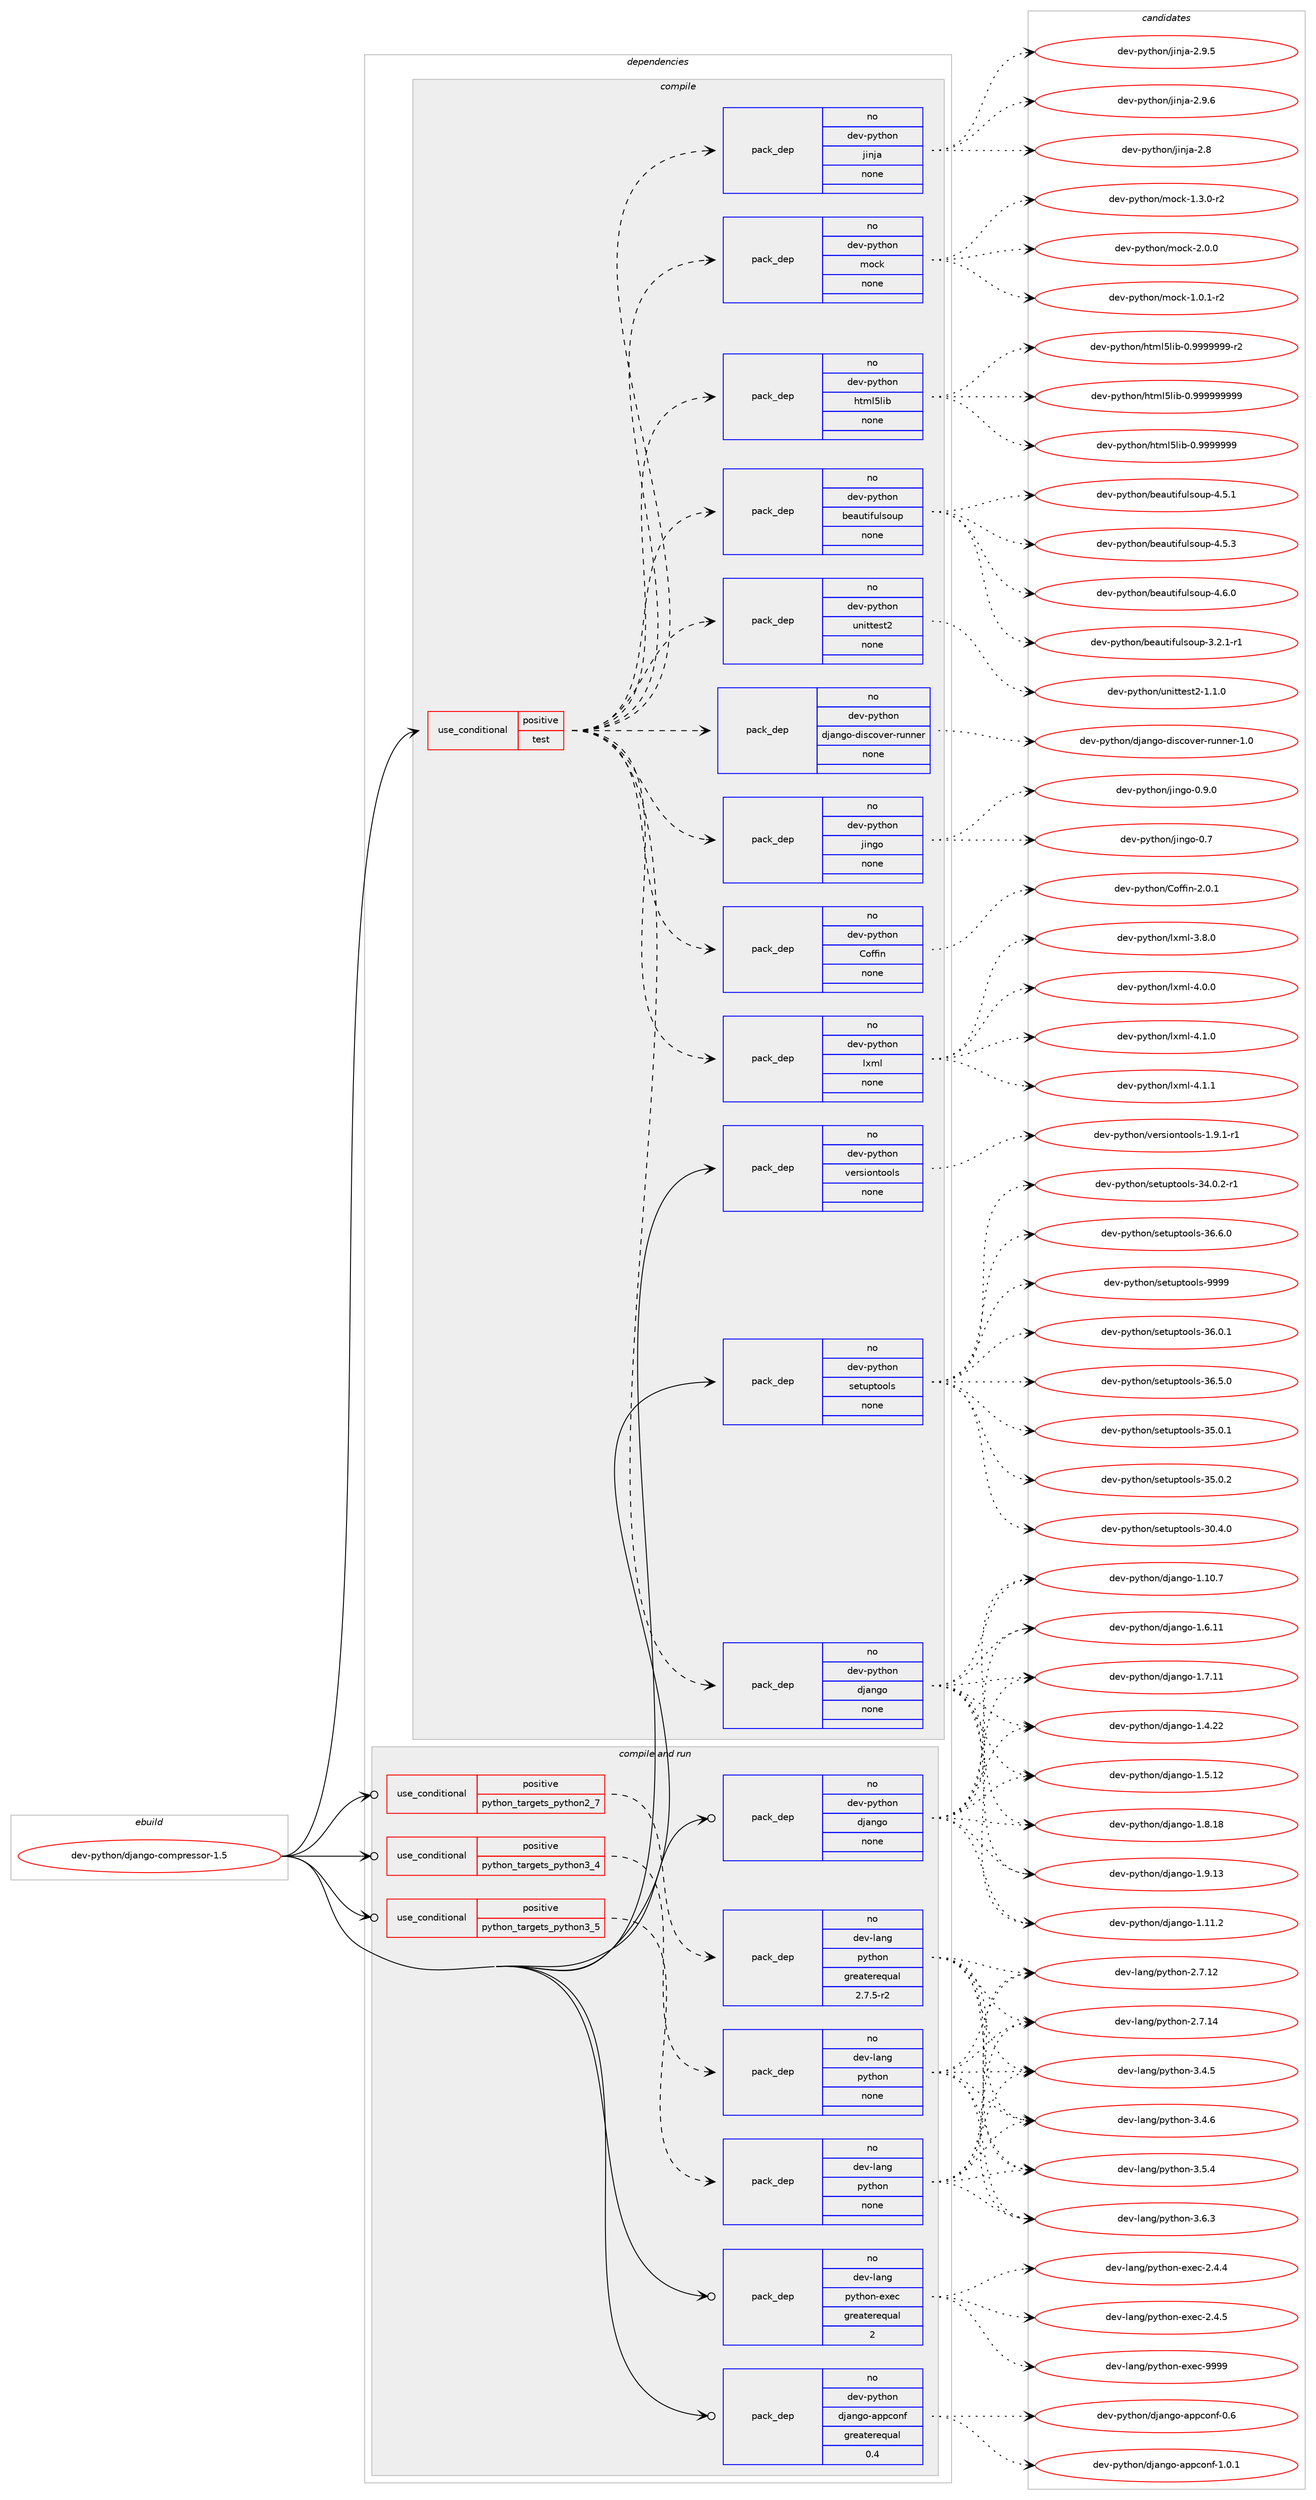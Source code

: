 digraph prolog {

# *************
# Graph options
# *************

newrank=true;
concentrate=true;
compound=true;
graph [rankdir=LR,fontname=Helvetica,fontsize=10,ranksep=1.5];#, ranksep=2.5, nodesep=0.2];
edge  [arrowhead=vee];
node  [fontname=Helvetica,fontsize=10];

# **********
# The ebuild
# **********

subgraph cluster_leftcol {
color=gray;
rank=same;
label=<<i>ebuild</i>>;
id [label="dev-python/django-compressor-1.5", color=red, width=4, href="../dev-python/django-compressor-1.5.svg"];
}

# ****************
# The dependencies
# ****************

subgraph cluster_midcol {
color=gray;
label=<<i>dependencies</i>>;
subgraph cluster_compile {
fillcolor="#eeeeee";
style=filled;
label=<<i>compile</i>>;
subgraph cond31706 {
dependency153777 [label=<<TABLE BORDER="0" CELLBORDER="1" CELLSPACING="0" CELLPADDING="4"><TR><TD ROWSPAN="3" CELLPADDING="10">use_conditional</TD></TR><TR><TD>positive</TD></TR><TR><TD>test</TD></TR></TABLE>>, shape=none, color=red];
subgraph pack118239 {
dependency153778 [label=<<TABLE BORDER="0" CELLBORDER="1" CELLSPACING="0" CELLPADDING="4" WIDTH="220"><TR><TD ROWSPAN="6" CELLPADDING="30">pack_dep</TD></TR><TR><TD WIDTH="110">no</TD></TR><TR><TD>dev-python</TD></TR><TR><TD>django</TD></TR><TR><TD>none</TD></TR><TR><TD></TD></TR></TABLE>>, shape=none, color=blue];
}
dependency153777:e -> dependency153778:w [weight=20,style="dashed",arrowhead="vee"];
subgraph pack118240 {
dependency153779 [label=<<TABLE BORDER="0" CELLBORDER="1" CELLSPACING="0" CELLPADDING="4" WIDTH="220"><TR><TD ROWSPAN="6" CELLPADDING="30">pack_dep</TD></TR><TR><TD WIDTH="110">no</TD></TR><TR><TD>dev-python</TD></TR><TR><TD>django-discover-runner</TD></TR><TR><TD>none</TD></TR><TR><TD></TD></TR></TABLE>>, shape=none, color=blue];
}
dependency153777:e -> dependency153779:w [weight=20,style="dashed",arrowhead="vee"];
subgraph pack118241 {
dependency153780 [label=<<TABLE BORDER="0" CELLBORDER="1" CELLSPACING="0" CELLPADDING="4" WIDTH="220"><TR><TD ROWSPAN="6" CELLPADDING="30">pack_dep</TD></TR><TR><TD WIDTH="110">no</TD></TR><TR><TD>dev-python</TD></TR><TR><TD>unittest2</TD></TR><TR><TD>none</TD></TR><TR><TD></TD></TR></TABLE>>, shape=none, color=blue];
}
dependency153777:e -> dependency153780:w [weight=20,style="dashed",arrowhead="vee"];
subgraph pack118242 {
dependency153781 [label=<<TABLE BORDER="0" CELLBORDER="1" CELLSPACING="0" CELLPADDING="4" WIDTH="220"><TR><TD ROWSPAN="6" CELLPADDING="30">pack_dep</TD></TR><TR><TD WIDTH="110">no</TD></TR><TR><TD>dev-python</TD></TR><TR><TD>beautifulsoup</TD></TR><TR><TD>none</TD></TR><TR><TD></TD></TR></TABLE>>, shape=none, color=blue];
}
dependency153777:e -> dependency153781:w [weight=20,style="dashed",arrowhead="vee"];
subgraph pack118243 {
dependency153782 [label=<<TABLE BORDER="0" CELLBORDER="1" CELLSPACING="0" CELLPADDING="4" WIDTH="220"><TR><TD ROWSPAN="6" CELLPADDING="30">pack_dep</TD></TR><TR><TD WIDTH="110">no</TD></TR><TR><TD>dev-python</TD></TR><TR><TD>html5lib</TD></TR><TR><TD>none</TD></TR><TR><TD></TD></TR></TABLE>>, shape=none, color=blue];
}
dependency153777:e -> dependency153782:w [weight=20,style="dashed",arrowhead="vee"];
subgraph pack118244 {
dependency153783 [label=<<TABLE BORDER="0" CELLBORDER="1" CELLSPACING="0" CELLPADDING="4" WIDTH="220"><TR><TD ROWSPAN="6" CELLPADDING="30">pack_dep</TD></TR><TR><TD WIDTH="110">no</TD></TR><TR><TD>dev-python</TD></TR><TR><TD>mock</TD></TR><TR><TD>none</TD></TR><TR><TD></TD></TR></TABLE>>, shape=none, color=blue];
}
dependency153777:e -> dependency153783:w [weight=20,style="dashed",arrowhead="vee"];
subgraph pack118245 {
dependency153784 [label=<<TABLE BORDER="0" CELLBORDER="1" CELLSPACING="0" CELLPADDING="4" WIDTH="220"><TR><TD ROWSPAN="6" CELLPADDING="30">pack_dep</TD></TR><TR><TD WIDTH="110">no</TD></TR><TR><TD>dev-python</TD></TR><TR><TD>jinja</TD></TR><TR><TD>none</TD></TR><TR><TD></TD></TR></TABLE>>, shape=none, color=blue];
}
dependency153777:e -> dependency153784:w [weight=20,style="dashed",arrowhead="vee"];
subgraph pack118246 {
dependency153785 [label=<<TABLE BORDER="0" CELLBORDER="1" CELLSPACING="0" CELLPADDING="4" WIDTH="220"><TR><TD ROWSPAN="6" CELLPADDING="30">pack_dep</TD></TR><TR><TD WIDTH="110">no</TD></TR><TR><TD>dev-python</TD></TR><TR><TD>lxml</TD></TR><TR><TD>none</TD></TR><TR><TD></TD></TR></TABLE>>, shape=none, color=blue];
}
dependency153777:e -> dependency153785:w [weight=20,style="dashed",arrowhead="vee"];
subgraph pack118247 {
dependency153786 [label=<<TABLE BORDER="0" CELLBORDER="1" CELLSPACING="0" CELLPADDING="4" WIDTH="220"><TR><TD ROWSPAN="6" CELLPADDING="30">pack_dep</TD></TR><TR><TD WIDTH="110">no</TD></TR><TR><TD>dev-python</TD></TR><TR><TD>Coffin</TD></TR><TR><TD>none</TD></TR><TR><TD></TD></TR></TABLE>>, shape=none, color=blue];
}
dependency153777:e -> dependency153786:w [weight=20,style="dashed",arrowhead="vee"];
subgraph pack118248 {
dependency153787 [label=<<TABLE BORDER="0" CELLBORDER="1" CELLSPACING="0" CELLPADDING="4" WIDTH="220"><TR><TD ROWSPAN="6" CELLPADDING="30">pack_dep</TD></TR><TR><TD WIDTH="110">no</TD></TR><TR><TD>dev-python</TD></TR><TR><TD>jingo</TD></TR><TR><TD>none</TD></TR><TR><TD></TD></TR></TABLE>>, shape=none, color=blue];
}
dependency153777:e -> dependency153787:w [weight=20,style="dashed",arrowhead="vee"];
}
id:e -> dependency153777:w [weight=20,style="solid",arrowhead="vee"];
subgraph pack118249 {
dependency153788 [label=<<TABLE BORDER="0" CELLBORDER="1" CELLSPACING="0" CELLPADDING="4" WIDTH="220"><TR><TD ROWSPAN="6" CELLPADDING="30">pack_dep</TD></TR><TR><TD WIDTH="110">no</TD></TR><TR><TD>dev-python</TD></TR><TR><TD>setuptools</TD></TR><TR><TD>none</TD></TR><TR><TD></TD></TR></TABLE>>, shape=none, color=blue];
}
id:e -> dependency153788:w [weight=20,style="solid",arrowhead="vee"];
subgraph pack118250 {
dependency153789 [label=<<TABLE BORDER="0" CELLBORDER="1" CELLSPACING="0" CELLPADDING="4" WIDTH="220"><TR><TD ROWSPAN="6" CELLPADDING="30">pack_dep</TD></TR><TR><TD WIDTH="110">no</TD></TR><TR><TD>dev-python</TD></TR><TR><TD>versiontools</TD></TR><TR><TD>none</TD></TR><TR><TD></TD></TR></TABLE>>, shape=none, color=blue];
}
id:e -> dependency153789:w [weight=20,style="solid",arrowhead="vee"];
}
subgraph cluster_compileandrun {
fillcolor="#eeeeee";
style=filled;
label=<<i>compile and run</i>>;
subgraph cond31707 {
dependency153790 [label=<<TABLE BORDER="0" CELLBORDER="1" CELLSPACING="0" CELLPADDING="4"><TR><TD ROWSPAN="3" CELLPADDING="10">use_conditional</TD></TR><TR><TD>positive</TD></TR><TR><TD>python_targets_python2_7</TD></TR></TABLE>>, shape=none, color=red];
subgraph pack118251 {
dependency153791 [label=<<TABLE BORDER="0" CELLBORDER="1" CELLSPACING="0" CELLPADDING="4" WIDTH="220"><TR><TD ROWSPAN="6" CELLPADDING="30">pack_dep</TD></TR><TR><TD WIDTH="110">no</TD></TR><TR><TD>dev-lang</TD></TR><TR><TD>python</TD></TR><TR><TD>greaterequal</TD></TR><TR><TD>2.7.5-r2</TD></TR></TABLE>>, shape=none, color=blue];
}
dependency153790:e -> dependency153791:w [weight=20,style="dashed",arrowhead="vee"];
}
id:e -> dependency153790:w [weight=20,style="solid",arrowhead="odotvee"];
subgraph cond31708 {
dependency153792 [label=<<TABLE BORDER="0" CELLBORDER="1" CELLSPACING="0" CELLPADDING="4"><TR><TD ROWSPAN="3" CELLPADDING="10">use_conditional</TD></TR><TR><TD>positive</TD></TR><TR><TD>python_targets_python3_4</TD></TR></TABLE>>, shape=none, color=red];
subgraph pack118252 {
dependency153793 [label=<<TABLE BORDER="0" CELLBORDER="1" CELLSPACING="0" CELLPADDING="4" WIDTH="220"><TR><TD ROWSPAN="6" CELLPADDING="30">pack_dep</TD></TR><TR><TD WIDTH="110">no</TD></TR><TR><TD>dev-lang</TD></TR><TR><TD>python</TD></TR><TR><TD>none</TD></TR><TR><TD></TD></TR></TABLE>>, shape=none, color=blue];
}
dependency153792:e -> dependency153793:w [weight=20,style="dashed",arrowhead="vee"];
}
id:e -> dependency153792:w [weight=20,style="solid",arrowhead="odotvee"];
subgraph cond31709 {
dependency153794 [label=<<TABLE BORDER="0" CELLBORDER="1" CELLSPACING="0" CELLPADDING="4"><TR><TD ROWSPAN="3" CELLPADDING="10">use_conditional</TD></TR><TR><TD>positive</TD></TR><TR><TD>python_targets_python3_5</TD></TR></TABLE>>, shape=none, color=red];
subgraph pack118253 {
dependency153795 [label=<<TABLE BORDER="0" CELLBORDER="1" CELLSPACING="0" CELLPADDING="4" WIDTH="220"><TR><TD ROWSPAN="6" CELLPADDING="30">pack_dep</TD></TR><TR><TD WIDTH="110">no</TD></TR><TR><TD>dev-lang</TD></TR><TR><TD>python</TD></TR><TR><TD>none</TD></TR><TR><TD></TD></TR></TABLE>>, shape=none, color=blue];
}
dependency153794:e -> dependency153795:w [weight=20,style="dashed",arrowhead="vee"];
}
id:e -> dependency153794:w [weight=20,style="solid",arrowhead="odotvee"];
subgraph pack118254 {
dependency153796 [label=<<TABLE BORDER="0" CELLBORDER="1" CELLSPACING="0" CELLPADDING="4" WIDTH="220"><TR><TD ROWSPAN="6" CELLPADDING="30">pack_dep</TD></TR><TR><TD WIDTH="110">no</TD></TR><TR><TD>dev-lang</TD></TR><TR><TD>python-exec</TD></TR><TR><TD>greaterequal</TD></TR><TR><TD>2</TD></TR></TABLE>>, shape=none, color=blue];
}
id:e -> dependency153796:w [weight=20,style="solid",arrowhead="odotvee"];
subgraph pack118255 {
dependency153797 [label=<<TABLE BORDER="0" CELLBORDER="1" CELLSPACING="0" CELLPADDING="4" WIDTH="220"><TR><TD ROWSPAN="6" CELLPADDING="30">pack_dep</TD></TR><TR><TD WIDTH="110">no</TD></TR><TR><TD>dev-python</TD></TR><TR><TD>django</TD></TR><TR><TD>none</TD></TR><TR><TD></TD></TR></TABLE>>, shape=none, color=blue];
}
id:e -> dependency153797:w [weight=20,style="solid",arrowhead="odotvee"];
subgraph pack118256 {
dependency153798 [label=<<TABLE BORDER="0" CELLBORDER="1" CELLSPACING="0" CELLPADDING="4" WIDTH="220"><TR><TD ROWSPAN="6" CELLPADDING="30">pack_dep</TD></TR><TR><TD WIDTH="110">no</TD></TR><TR><TD>dev-python</TD></TR><TR><TD>django-appconf</TD></TR><TR><TD>greaterequal</TD></TR><TR><TD>0.4</TD></TR></TABLE>>, shape=none, color=blue];
}
id:e -> dependency153798:w [weight=20,style="solid",arrowhead="odotvee"];
}
subgraph cluster_run {
fillcolor="#eeeeee";
style=filled;
label=<<i>run</i>>;
}
}

# **************
# The candidates
# **************

subgraph cluster_choices {
rank=same;
color=gray;
label=<<i>candidates</i>>;

subgraph choice118239 {
color=black;
nodesep=1;
choice10010111845112121116104111110471001069711010311145494649484655 [label="dev-python/django-1.10.7", color=red, width=4,href="../dev-python/django-1.10.7.svg"];
choice10010111845112121116104111110471001069711010311145494649494650 [label="dev-python/django-1.11.2", color=red, width=4,href="../dev-python/django-1.11.2.svg"];
choice10010111845112121116104111110471001069711010311145494652465050 [label="dev-python/django-1.4.22", color=red, width=4,href="../dev-python/django-1.4.22.svg"];
choice10010111845112121116104111110471001069711010311145494653464950 [label="dev-python/django-1.5.12", color=red, width=4,href="../dev-python/django-1.5.12.svg"];
choice10010111845112121116104111110471001069711010311145494654464949 [label="dev-python/django-1.6.11", color=red, width=4,href="../dev-python/django-1.6.11.svg"];
choice10010111845112121116104111110471001069711010311145494655464949 [label="dev-python/django-1.7.11", color=red, width=4,href="../dev-python/django-1.7.11.svg"];
choice10010111845112121116104111110471001069711010311145494656464956 [label="dev-python/django-1.8.18", color=red, width=4,href="../dev-python/django-1.8.18.svg"];
choice10010111845112121116104111110471001069711010311145494657464951 [label="dev-python/django-1.9.13", color=red, width=4,href="../dev-python/django-1.9.13.svg"];
dependency153778:e -> choice10010111845112121116104111110471001069711010311145494649484655:w [style=dotted,weight="100"];
dependency153778:e -> choice10010111845112121116104111110471001069711010311145494649494650:w [style=dotted,weight="100"];
dependency153778:e -> choice10010111845112121116104111110471001069711010311145494652465050:w [style=dotted,weight="100"];
dependency153778:e -> choice10010111845112121116104111110471001069711010311145494653464950:w [style=dotted,weight="100"];
dependency153778:e -> choice10010111845112121116104111110471001069711010311145494654464949:w [style=dotted,weight="100"];
dependency153778:e -> choice10010111845112121116104111110471001069711010311145494655464949:w [style=dotted,weight="100"];
dependency153778:e -> choice10010111845112121116104111110471001069711010311145494656464956:w [style=dotted,weight="100"];
dependency153778:e -> choice10010111845112121116104111110471001069711010311145494657464951:w [style=dotted,weight="100"];
}
subgraph choice118240 {
color=black;
nodesep=1;
choice10010111845112121116104111110471001069711010311145100105115991111181011144511411711011010111445494648 [label="dev-python/django-discover-runner-1.0", color=red, width=4,href="../dev-python/django-discover-runner-1.0.svg"];
dependency153779:e -> choice10010111845112121116104111110471001069711010311145100105115991111181011144511411711011010111445494648:w [style=dotted,weight="100"];
}
subgraph choice118241 {
color=black;
nodesep=1;
choice100101118451121211161041111104711711010511611610111511650454946494648 [label="dev-python/unittest2-1.1.0", color=red, width=4,href="../dev-python/unittest2-1.1.0.svg"];
dependency153780:e -> choice100101118451121211161041111104711711010511611610111511650454946494648:w [style=dotted,weight="100"];
}
subgraph choice118242 {
color=black;
nodesep=1;
choice100101118451121211161041111104798101971171161051021171081151111171124551465046494511449 [label="dev-python/beautifulsoup-3.2.1-r1", color=red, width=4,href="../dev-python/beautifulsoup-3.2.1-r1.svg"];
choice10010111845112121116104111110479810197117116105102117108115111117112455246534649 [label="dev-python/beautifulsoup-4.5.1", color=red, width=4,href="../dev-python/beautifulsoup-4.5.1.svg"];
choice10010111845112121116104111110479810197117116105102117108115111117112455246534651 [label="dev-python/beautifulsoup-4.5.3", color=red, width=4,href="../dev-python/beautifulsoup-4.5.3.svg"];
choice10010111845112121116104111110479810197117116105102117108115111117112455246544648 [label="dev-python/beautifulsoup-4.6.0", color=red, width=4,href="../dev-python/beautifulsoup-4.6.0.svg"];
dependency153781:e -> choice100101118451121211161041111104798101971171161051021171081151111171124551465046494511449:w [style=dotted,weight="100"];
dependency153781:e -> choice10010111845112121116104111110479810197117116105102117108115111117112455246534649:w [style=dotted,weight="100"];
dependency153781:e -> choice10010111845112121116104111110479810197117116105102117108115111117112455246534651:w [style=dotted,weight="100"];
dependency153781:e -> choice10010111845112121116104111110479810197117116105102117108115111117112455246544648:w [style=dotted,weight="100"];
}
subgraph choice118243 {
color=black;
nodesep=1;
choice1001011184511212111610411111047104116109108531081059845484657575757575757 [label="dev-python/html5lib-0.9999999", color=red, width=4,href="../dev-python/html5lib-0.9999999.svg"];
choice10010111845112121116104111110471041161091085310810598454846575757575757574511450 [label="dev-python/html5lib-0.9999999-r2", color=red, width=4,href="../dev-python/html5lib-0.9999999-r2.svg"];
choice10010111845112121116104111110471041161091085310810598454846575757575757575757 [label="dev-python/html5lib-0.999999999", color=red, width=4,href="../dev-python/html5lib-0.999999999.svg"];
dependency153782:e -> choice1001011184511212111610411111047104116109108531081059845484657575757575757:w [style=dotted,weight="100"];
dependency153782:e -> choice10010111845112121116104111110471041161091085310810598454846575757575757574511450:w [style=dotted,weight="100"];
dependency153782:e -> choice10010111845112121116104111110471041161091085310810598454846575757575757575757:w [style=dotted,weight="100"];
}
subgraph choice118244 {
color=black;
nodesep=1;
choice1001011184511212111610411111047109111991074549464846494511450 [label="dev-python/mock-1.0.1-r2", color=red, width=4,href="../dev-python/mock-1.0.1-r2.svg"];
choice1001011184511212111610411111047109111991074549465146484511450 [label="dev-python/mock-1.3.0-r2", color=red, width=4,href="../dev-python/mock-1.3.0-r2.svg"];
choice100101118451121211161041111104710911199107455046484648 [label="dev-python/mock-2.0.0", color=red, width=4,href="../dev-python/mock-2.0.0.svg"];
dependency153783:e -> choice1001011184511212111610411111047109111991074549464846494511450:w [style=dotted,weight="100"];
dependency153783:e -> choice1001011184511212111610411111047109111991074549465146484511450:w [style=dotted,weight="100"];
dependency153783:e -> choice100101118451121211161041111104710911199107455046484648:w [style=dotted,weight="100"];
}
subgraph choice118245 {
color=black;
nodesep=1;
choice10010111845112121116104111110471061051101069745504656 [label="dev-python/jinja-2.8", color=red, width=4,href="../dev-python/jinja-2.8.svg"];
choice100101118451121211161041111104710610511010697455046574653 [label="dev-python/jinja-2.9.5", color=red, width=4,href="../dev-python/jinja-2.9.5.svg"];
choice100101118451121211161041111104710610511010697455046574654 [label="dev-python/jinja-2.9.6", color=red, width=4,href="../dev-python/jinja-2.9.6.svg"];
dependency153784:e -> choice10010111845112121116104111110471061051101069745504656:w [style=dotted,weight="100"];
dependency153784:e -> choice100101118451121211161041111104710610511010697455046574653:w [style=dotted,weight="100"];
dependency153784:e -> choice100101118451121211161041111104710610511010697455046574654:w [style=dotted,weight="100"];
}
subgraph choice118246 {
color=black;
nodesep=1;
choice1001011184511212111610411111047108120109108455146564648 [label="dev-python/lxml-3.8.0", color=red, width=4,href="../dev-python/lxml-3.8.0.svg"];
choice1001011184511212111610411111047108120109108455246484648 [label="dev-python/lxml-4.0.0", color=red, width=4,href="../dev-python/lxml-4.0.0.svg"];
choice1001011184511212111610411111047108120109108455246494648 [label="dev-python/lxml-4.1.0", color=red, width=4,href="../dev-python/lxml-4.1.0.svg"];
choice1001011184511212111610411111047108120109108455246494649 [label="dev-python/lxml-4.1.1", color=red, width=4,href="../dev-python/lxml-4.1.1.svg"];
dependency153785:e -> choice1001011184511212111610411111047108120109108455146564648:w [style=dotted,weight="100"];
dependency153785:e -> choice1001011184511212111610411111047108120109108455246484648:w [style=dotted,weight="100"];
dependency153785:e -> choice1001011184511212111610411111047108120109108455246494648:w [style=dotted,weight="100"];
dependency153785:e -> choice1001011184511212111610411111047108120109108455246494649:w [style=dotted,weight="100"];
}
subgraph choice118247 {
color=black;
nodesep=1;
choice100101118451121211161041111104767111102102105110455046484649 [label="dev-python/Coffin-2.0.1", color=red, width=4,href="../dev-python/Coffin-2.0.1.svg"];
dependency153786:e -> choice100101118451121211161041111104767111102102105110455046484649:w [style=dotted,weight="100"];
}
subgraph choice118248 {
color=black;
nodesep=1;
choice100101118451121211161041111104710610511010311145484655 [label="dev-python/jingo-0.7", color=red, width=4,href="../dev-python/jingo-0.7.svg"];
choice1001011184511212111610411111047106105110103111454846574648 [label="dev-python/jingo-0.9.0", color=red, width=4,href="../dev-python/jingo-0.9.0.svg"];
dependency153787:e -> choice100101118451121211161041111104710610511010311145484655:w [style=dotted,weight="100"];
dependency153787:e -> choice1001011184511212111610411111047106105110103111454846574648:w [style=dotted,weight="100"];
}
subgraph choice118249 {
color=black;
nodesep=1;
choice100101118451121211161041111104711510111611711211611111110811545514846524648 [label="dev-python/setuptools-30.4.0", color=red, width=4,href="../dev-python/setuptools-30.4.0.svg"];
choice1001011184511212111610411111047115101116117112116111111108115455152464846504511449 [label="dev-python/setuptools-34.0.2-r1", color=red, width=4,href="../dev-python/setuptools-34.0.2-r1.svg"];
choice100101118451121211161041111104711510111611711211611111110811545515346484649 [label="dev-python/setuptools-35.0.1", color=red, width=4,href="../dev-python/setuptools-35.0.1.svg"];
choice100101118451121211161041111104711510111611711211611111110811545515346484650 [label="dev-python/setuptools-35.0.2", color=red, width=4,href="../dev-python/setuptools-35.0.2.svg"];
choice100101118451121211161041111104711510111611711211611111110811545515446484649 [label="dev-python/setuptools-36.0.1", color=red, width=4,href="../dev-python/setuptools-36.0.1.svg"];
choice100101118451121211161041111104711510111611711211611111110811545515446534648 [label="dev-python/setuptools-36.5.0", color=red, width=4,href="../dev-python/setuptools-36.5.0.svg"];
choice100101118451121211161041111104711510111611711211611111110811545515446544648 [label="dev-python/setuptools-36.6.0", color=red, width=4,href="../dev-python/setuptools-36.6.0.svg"];
choice10010111845112121116104111110471151011161171121161111111081154557575757 [label="dev-python/setuptools-9999", color=red, width=4,href="../dev-python/setuptools-9999.svg"];
dependency153788:e -> choice100101118451121211161041111104711510111611711211611111110811545514846524648:w [style=dotted,weight="100"];
dependency153788:e -> choice1001011184511212111610411111047115101116117112116111111108115455152464846504511449:w [style=dotted,weight="100"];
dependency153788:e -> choice100101118451121211161041111104711510111611711211611111110811545515346484649:w [style=dotted,weight="100"];
dependency153788:e -> choice100101118451121211161041111104711510111611711211611111110811545515346484650:w [style=dotted,weight="100"];
dependency153788:e -> choice100101118451121211161041111104711510111611711211611111110811545515446484649:w [style=dotted,weight="100"];
dependency153788:e -> choice100101118451121211161041111104711510111611711211611111110811545515446534648:w [style=dotted,weight="100"];
dependency153788:e -> choice100101118451121211161041111104711510111611711211611111110811545515446544648:w [style=dotted,weight="100"];
dependency153788:e -> choice10010111845112121116104111110471151011161171121161111111081154557575757:w [style=dotted,weight="100"];
}
subgraph choice118250 {
color=black;
nodesep=1;
choice10010111845112121116104111110471181011141151051111101161111111081154549465746494511449 [label="dev-python/versiontools-1.9.1-r1", color=red, width=4,href="../dev-python/versiontools-1.9.1-r1.svg"];
dependency153789:e -> choice10010111845112121116104111110471181011141151051111101161111111081154549465746494511449:w [style=dotted,weight="100"];
}
subgraph choice118251 {
color=black;
nodesep=1;
choice10010111845108971101034711212111610411111045504655464950 [label="dev-lang/python-2.7.12", color=red, width=4,href="../dev-lang/python-2.7.12.svg"];
choice10010111845108971101034711212111610411111045504655464952 [label="dev-lang/python-2.7.14", color=red, width=4,href="../dev-lang/python-2.7.14.svg"];
choice100101118451089711010347112121116104111110455146524653 [label="dev-lang/python-3.4.5", color=red, width=4,href="../dev-lang/python-3.4.5.svg"];
choice100101118451089711010347112121116104111110455146524654 [label="dev-lang/python-3.4.6", color=red, width=4,href="../dev-lang/python-3.4.6.svg"];
choice100101118451089711010347112121116104111110455146534652 [label="dev-lang/python-3.5.4", color=red, width=4,href="../dev-lang/python-3.5.4.svg"];
choice100101118451089711010347112121116104111110455146544651 [label="dev-lang/python-3.6.3", color=red, width=4,href="../dev-lang/python-3.6.3.svg"];
dependency153791:e -> choice10010111845108971101034711212111610411111045504655464950:w [style=dotted,weight="100"];
dependency153791:e -> choice10010111845108971101034711212111610411111045504655464952:w [style=dotted,weight="100"];
dependency153791:e -> choice100101118451089711010347112121116104111110455146524653:w [style=dotted,weight="100"];
dependency153791:e -> choice100101118451089711010347112121116104111110455146524654:w [style=dotted,weight="100"];
dependency153791:e -> choice100101118451089711010347112121116104111110455146534652:w [style=dotted,weight="100"];
dependency153791:e -> choice100101118451089711010347112121116104111110455146544651:w [style=dotted,weight="100"];
}
subgraph choice118252 {
color=black;
nodesep=1;
choice10010111845108971101034711212111610411111045504655464950 [label="dev-lang/python-2.7.12", color=red, width=4,href="../dev-lang/python-2.7.12.svg"];
choice10010111845108971101034711212111610411111045504655464952 [label="dev-lang/python-2.7.14", color=red, width=4,href="../dev-lang/python-2.7.14.svg"];
choice100101118451089711010347112121116104111110455146524653 [label="dev-lang/python-3.4.5", color=red, width=4,href="../dev-lang/python-3.4.5.svg"];
choice100101118451089711010347112121116104111110455146524654 [label="dev-lang/python-3.4.6", color=red, width=4,href="../dev-lang/python-3.4.6.svg"];
choice100101118451089711010347112121116104111110455146534652 [label="dev-lang/python-3.5.4", color=red, width=4,href="../dev-lang/python-3.5.4.svg"];
choice100101118451089711010347112121116104111110455146544651 [label="dev-lang/python-3.6.3", color=red, width=4,href="../dev-lang/python-3.6.3.svg"];
dependency153793:e -> choice10010111845108971101034711212111610411111045504655464950:w [style=dotted,weight="100"];
dependency153793:e -> choice10010111845108971101034711212111610411111045504655464952:w [style=dotted,weight="100"];
dependency153793:e -> choice100101118451089711010347112121116104111110455146524653:w [style=dotted,weight="100"];
dependency153793:e -> choice100101118451089711010347112121116104111110455146524654:w [style=dotted,weight="100"];
dependency153793:e -> choice100101118451089711010347112121116104111110455146534652:w [style=dotted,weight="100"];
dependency153793:e -> choice100101118451089711010347112121116104111110455146544651:w [style=dotted,weight="100"];
}
subgraph choice118253 {
color=black;
nodesep=1;
choice10010111845108971101034711212111610411111045504655464950 [label="dev-lang/python-2.7.12", color=red, width=4,href="../dev-lang/python-2.7.12.svg"];
choice10010111845108971101034711212111610411111045504655464952 [label="dev-lang/python-2.7.14", color=red, width=4,href="../dev-lang/python-2.7.14.svg"];
choice100101118451089711010347112121116104111110455146524653 [label="dev-lang/python-3.4.5", color=red, width=4,href="../dev-lang/python-3.4.5.svg"];
choice100101118451089711010347112121116104111110455146524654 [label="dev-lang/python-3.4.6", color=red, width=4,href="../dev-lang/python-3.4.6.svg"];
choice100101118451089711010347112121116104111110455146534652 [label="dev-lang/python-3.5.4", color=red, width=4,href="../dev-lang/python-3.5.4.svg"];
choice100101118451089711010347112121116104111110455146544651 [label="dev-lang/python-3.6.3", color=red, width=4,href="../dev-lang/python-3.6.3.svg"];
dependency153795:e -> choice10010111845108971101034711212111610411111045504655464950:w [style=dotted,weight="100"];
dependency153795:e -> choice10010111845108971101034711212111610411111045504655464952:w [style=dotted,weight="100"];
dependency153795:e -> choice100101118451089711010347112121116104111110455146524653:w [style=dotted,weight="100"];
dependency153795:e -> choice100101118451089711010347112121116104111110455146524654:w [style=dotted,weight="100"];
dependency153795:e -> choice100101118451089711010347112121116104111110455146534652:w [style=dotted,weight="100"];
dependency153795:e -> choice100101118451089711010347112121116104111110455146544651:w [style=dotted,weight="100"];
}
subgraph choice118254 {
color=black;
nodesep=1;
choice1001011184510897110103471121211161041111104510112010199455046524652 [label="dev-lang/python-exec-2.4.4", color=red, width=4,href="../dev-lang/python-exec-2.4.4.svg"];
choice1001011184510897110103471121211161041111104510112010199455046524653 [label="dev-lang/python-exec-2.4.5", color=red, width=4,href="../dev-lang/python-exec-2.4.5.svg"];
choice10010111845108971101034711212111610411111045101120101994557575757 [label="dev-lang/python-exec-9999", color=red, width=4,href="../dev-lang/python-exec-9999.svg"];
dependency153796:e -> choice1001011184510897110103471121211161041111104510112010199455046524652:w [style=dotted,weight="100"];
dependency153796:e -> choice1001011184510897110103471121211161041111104510112010199455046524653:w [style=dotted,weight="100"];
dependency153796:e -> choice10010111845108971101034711212111610411111045101120101994557575757:w [style=dotted,weight="100"];
}
subgraph choice118255 {
color=black;
nodesep=1;
choice10010111845112121116104111110471001069711010311145494649484655 [label="dev-python/django-1.10.7", color=red, width=4,href="../dev-python/django-1.10.7.svg"];
choice10010111845112121116104111110471001069711010311145494649494650 [label="dev-python/django-1.11.2", color=red, width=4,href="../dev-python/django-1.11.2.svg"];
choice10010111845112121116104111110471001069711010311145494652465050 [label="dev-python/django-1.4.22", color=red, width=4,href="../dev-python/django-1.4.22.svg"];
choice10010111845112121116104111110471001069711010311145494653464950 [label="dev-python/django-1.5.12", color=red, width=4,href="../dev-python/django-1.5.12.svg"];
choice10010111845112121116104111110471001069711010311145494654464949 [label="dev-python/django-1.6.11", color=red, width=4,href="../dev-python/django-1.6.11.svg"];
choice10010111845112121116104111110471001069711010311145494655464949 [label="dev-python/django-1.7.11", color=red, width=4,href="../dev-python/django-1.7.11.svg"];
choice10010111845112121116104111110471001069711010311145494656464956 [label="dev-python/django-1.8.18", color=red, width=4,href="../dev-python/django-1.8.18.svg"];
choice10010111845112121116104111110471001069711010311145494657464951 [label="dev-python/django-1.9.13", color=red, width=4,href="../dev-python/django-1.9.13.svg"];
dependency153797:e -> choice10010111845112121116104111110471001069711010311145494649484655:w [style=dotted,weight="100"];
dependency153797:e -> choice10010111845112121116104111110471001069711010311145494649494650:w [style=dotted,weight="100"];
dependency153797:e -> choice10010111845112121116104111110471001069711010311145494652465050:w [style=dotted,weight="100"];
dependency153797:e -> choice10010111845112121116104111110471001069711010311145494653464950:w [style=dotted,weight="100"];
dependency153797:e -> choice10010111845112121116104111110471001069711010311145494654464949:w [style=dotted,weight="100"];
dependency153797:e -> choice10010111845112121116104111110471001069711010311145494655464949:w [style=dotted,weight="100"];
dependency153797:e -> choice10010111845112121116104111110471001069711010311145494656464956:w [style=dotted,weight="100"];
dependency153797:e -> choice10010111845112121116104111110471001069711010311145494657464951:w [style=dotted,weight="100"];
}
subgraph choice118256 {
color=black;
nodesep=1;
choice10010111845112121116104111110471001069711010311145971121129911111010245484654 [label="dev-python/django-appconf-0.6", color=red, width=4,href="../dev-python/django-appconf-0.6.svg"];
choice100101118451121211161041111104710010697110103111459711211299111110102454946484649 [label="dev-python/django-appconf-1.0.1", color=red, width=4,href="../dev-python/django-appconf-1.0.1.svg"];
dependency153798:e -> choice10010111845112121116104111110471001069711010311145971121129911111010245484654:w [style=dotted,weight="100"];
dependency153798:e -> choice100101118451121211161041111104710010697110103111459711211299111110102454946484649:w [style=dotted,weight="100"];
}
}

}
